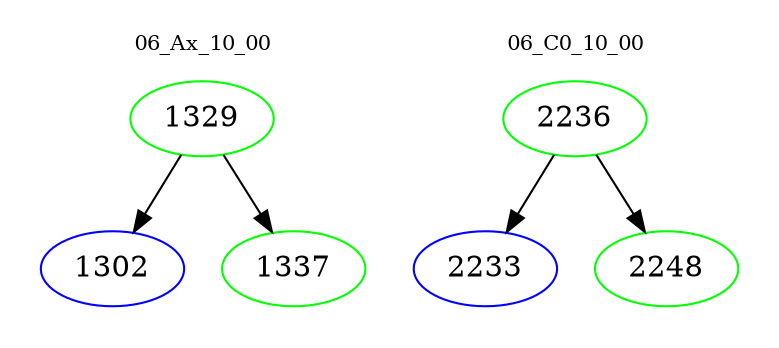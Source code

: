 digraph{
subgraph cluster_0 {
color = white
label = "06_Ax_10_00";
fontsize=10;
T0_1329 [label="1329", color="green"]
T0_1329 -> T0_1302 [color="black"]
T0_1302 [label="1302", color="blue"]
T0_1329 -> T0_1337 [color="black"]
T0_1337 [label="1337", color="green"]
}
subgraph cluster_1 {
color = white
label = "06_C0_10_00";
fontsize=10;
T1_2236 [label="2236", color="green"]
T1_2236 -> T1_2233 [color="black"]
T1_2233 [label="2233", color="blue"]
T1_2236 -> T1_2248 [color="black"]
T1_2248 [label="2248", color="green"]
}
}
